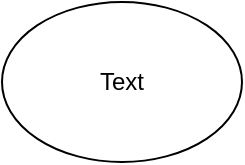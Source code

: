 <mxfile version="20.3.0" type="github">
  <diagram id="75vvSjuyPExEmgrXF6YK" name="Страница 1">
    <mxGraphModel dx="2249" dy="794" grid="1" gridSize="10" guides="1" tooltips="1" connect="1" arrows="1" fold="1" page="1" pageScale="1" pageWidth="827" pageHeight="1169" math="0" shadow="0">
      <root>
        <mxCell id="0" />
        <mxCell id="1" parent="0" />
        <mxCell id="i-rLEYxNE8JiVRypy1al-12" value="" style="ellipse;whiteSpace=wrap;html=1;" vertex="1" parent="1">
          <mxGeometry x="-640" y="220" width="120" height="80" as="geometry" />
        </mxCell>
        <mxCell id="i-rLEYxNE8JiVRypy1al-13" value="Text" style="text;html=1;strokeColor=none;fillColor=none;align=center;verticalAlign=middle;whiteSpace=wrap;rounded=0;" vertex="1" parent="1">
          <mxGeometry x="-610" y="245" width="60" height="30" as="geometry" />
        </mxCell>
      </root>
    </mxGraphModel>
  </diagram>
</mxfile>
